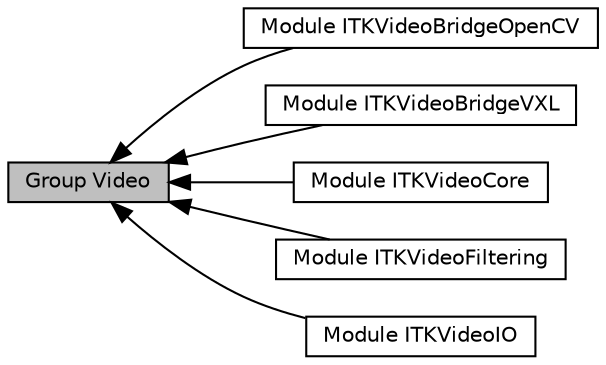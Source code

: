 digraph "Group Video"
{
  edge [fontname="Helvetica",fontsize="10",labelfontname="Helvetica",labelfontsize="10"];
  node [fontname="Helvetica",fontsize="10",shape=box];
  rankdir=LR;
  Node1 [label="Group Video",height=0.2,width=0.4,color="black", fillcolor="grey75", style="filled", fontcolor="black",tooltip=" "];
  Node2 [label="Module ITKVideoBridgeOpenCV",height=0.2,width=0.4,color="black", fillcolor="white", style="filled",URL="$group__ITKVideoBridgeOpenCV.html",tooltip=" "];
  Node3 [label="Module ITKVideoBridgeVXL",height=0.2,width=0.4,color="black", fillcolor="white", style="filled",URL="$group__ITKVideoBridgeVXL.html",tooltip=" "];
  Node4 [label="Module ITKVideoCore",height=0.2,width=0.4,color="black", fillcolor="white", style="filled",URL="$group__ITKVideoCore.html",tooltip=" "];
  Node5 [label="Module ITKVideoFiltering",height=0.2,width=0.4,color="black", fillcolor="white", style="filled",URL="$group__ITKVideoFiltering.html",tooltip=" "];
  Node6 [label="Module ITKVideoIO",height=0.2,width=0.4,color="black", fillcolor="white", style="filled",URL="$group__ITKVideoIO.html",tooltip=" "];
  Node1->Node2 [shape=plaintext, dir="back", style="solid"];
  Node1->Node3 [shape=plaintext, dir="back", style="solid"];
  Node1->Node4 [shape=plaintext, dir="back", style="solid"];
  Node1->Node5 [shape=plaintext, dir="back", style="solid"];
  Node1->Node6 [shape=plaintext, dir="back", style="solid"];
}
